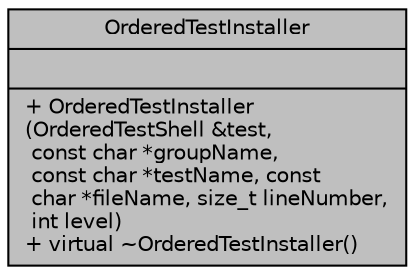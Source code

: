 digraph "OrderedTestInstaller"
{
 // LATEX_PDF_SIZE
  edge [fontname="Helvetica",fontsize="10",labelfontname="Helvetica",labelfontsize="10"];
  node [fontname="Helvetica",fontsize="10",shape=record];
  Node1 [label="{OrderedTestInstaller\n||+  OrderedTestInstaller\l(OrderedTestShell &test,\l const char *groupName,\l const char *testName, const\l char *fileName, size_t lineNumber,\l int level)\l+ virtual ~OrderedTestInstaller()\l}",height=0.2,width=0.4,color="black", fillcolor="grey75", style="filled", fontcolor="black",tooltip=" "];
}
